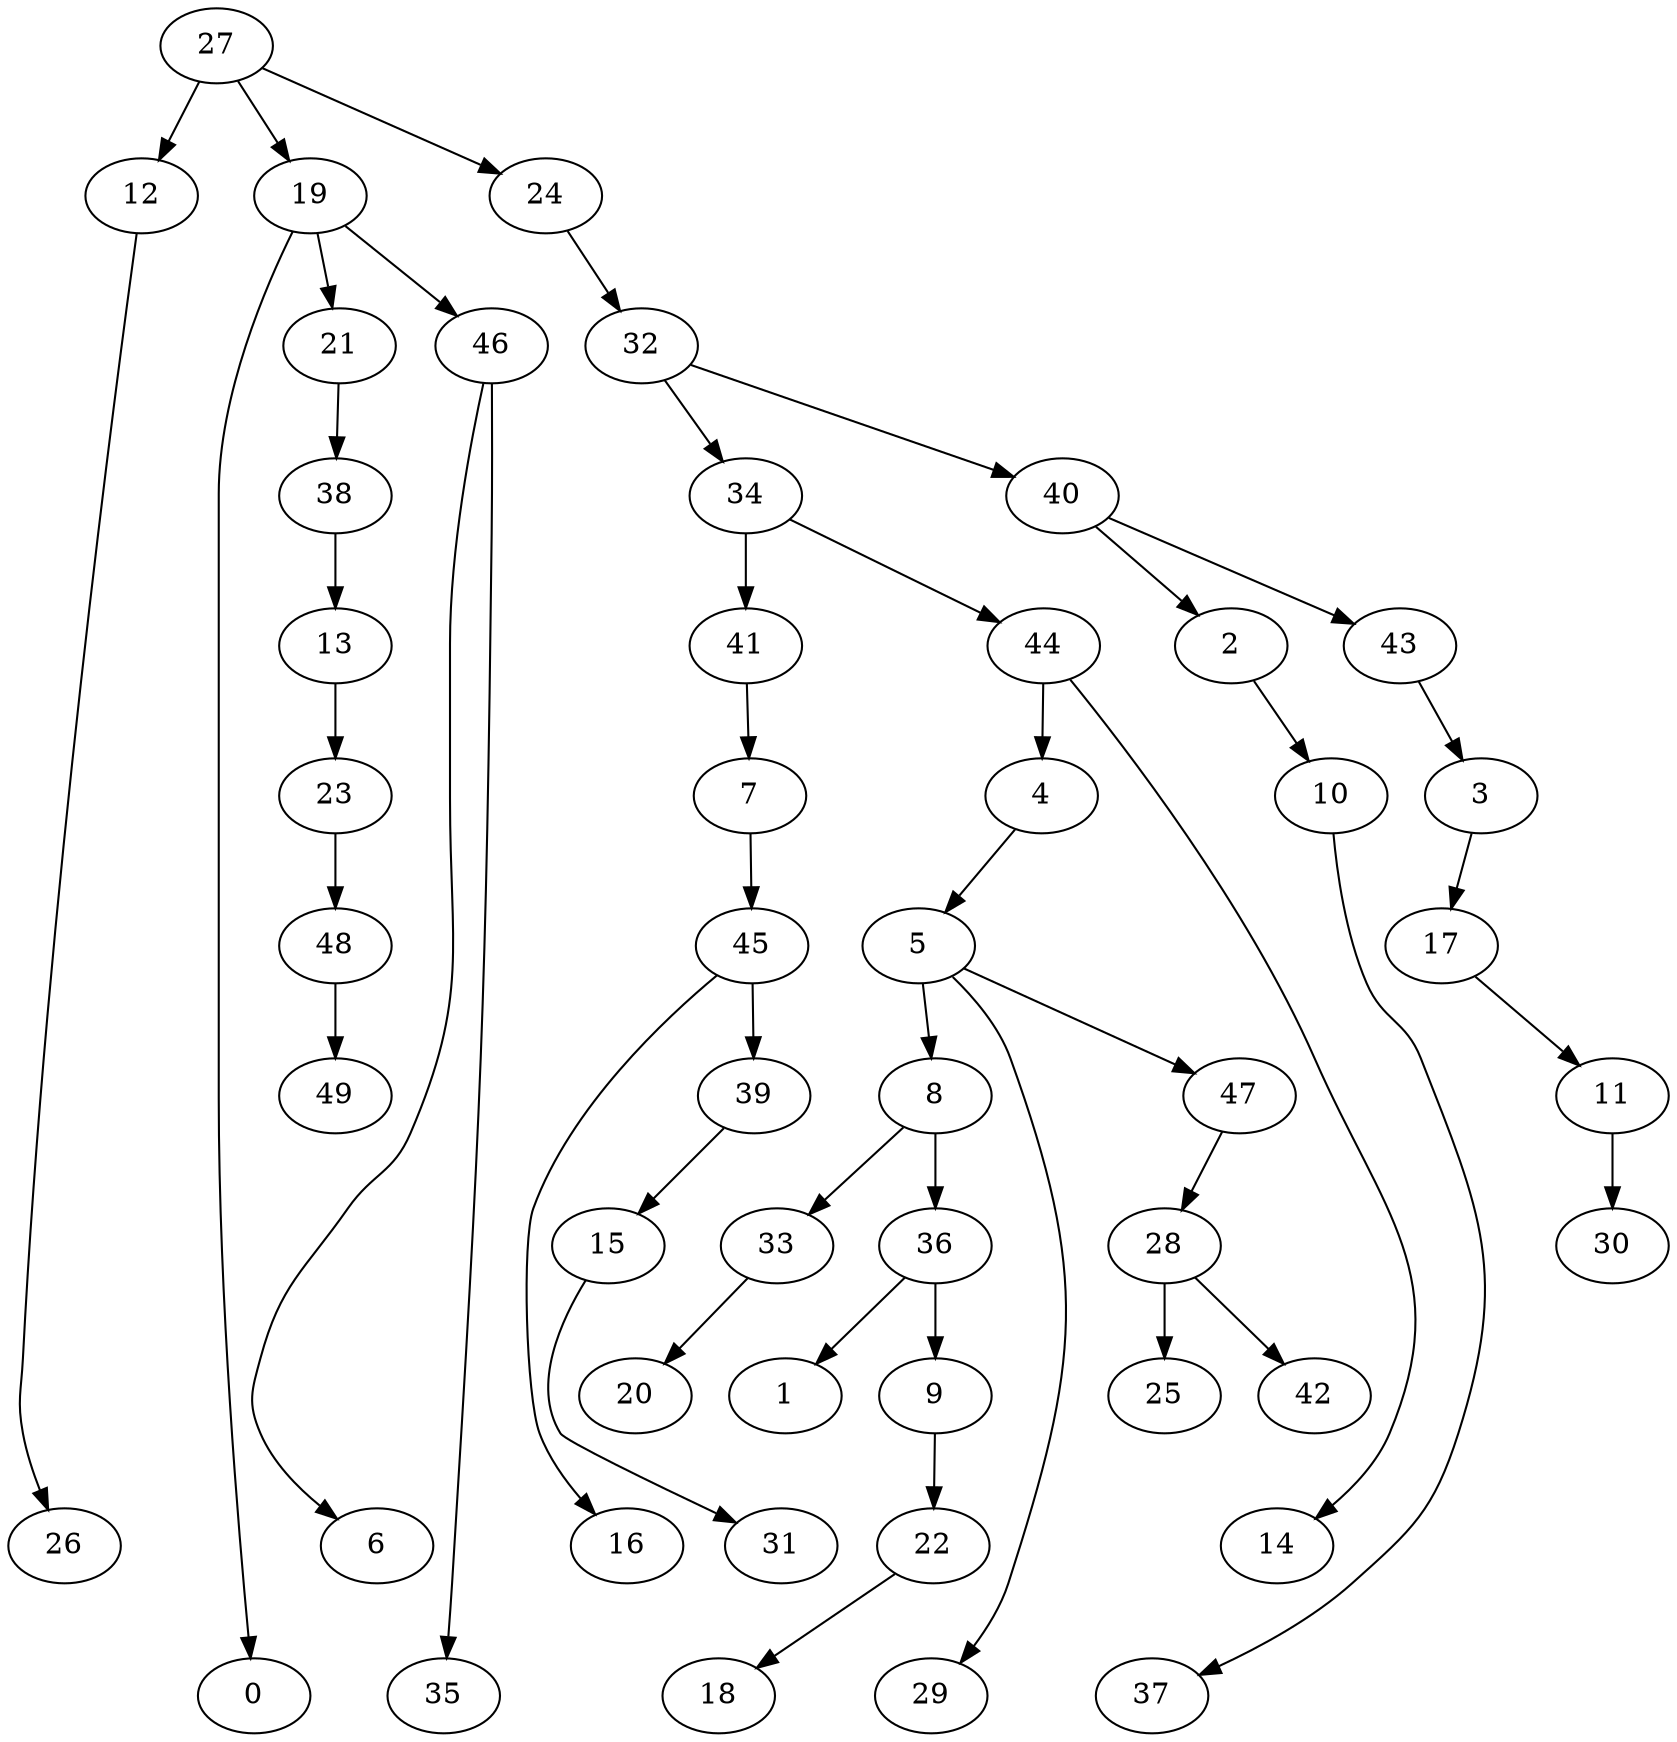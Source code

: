 digraph G {
    2;
    10;
    37;
    3;
    17;
    11;
    4;
    5;
    8;
    29;
    47;
    33;
    36;
    28;
    7;
    45;
    16;
    39;
    20;
    1;
    9;
    22;
    18;
    30;
    12;
    26;
    13;
    23;
    48;
    15;
    31;
    19;
    0;
    21;
    46;
    38;
    6;
    35;
    49;
    24;
    32;
    34;
    40;
    27;
    25;
    42;
    41;
    44;
    43;
    14;
    2 -> 10 [weight=0];
    10 -> 37 [weight=0];
    3 -> 17 [weight=0];
    17 -> 11 [weight=0];
    11 -> 30 [weight=0];
    4 -> 5 [weight=0];
    5 -> 8 [weight=0];
    5 -> 29 [weight=0];
    5 -> 47 [weight=0];
    8 -> 33 [weight=0];
    8 -> 36 [weight=0];
    47 -> 28 [weight=0];
    33 -> 20 [weight=0];
    36 -> 1 [weight=0];
    36 -> 9 [weight=1];
    28 -> 25 [weight=0];
    28 -> 42 [weight=0];
    7 -> 45 [weight=0];
    45 -> 16 [weight=0];
    45 -> 39 [weight=0];
    39 -> 15 [weight=0];
    9 -> 22 [weight=0];
    22 -> 18 [weight=0];
    12 -> 26 [weight=0];
    13 -> 23 [weight=0];
    23 -> 48 [weight=0];
    48 -> 49 [weight=0];
    15 -> 31 [weight=0];
    19 -> 0 [weight=0];
    19 -> 21 [weight=0];
    19 -> 46 [weight=0];
    21 -> 38 [weight=0];
    46 -> 6 [weight=0];
    46 -> 35 [weight=0];
    38 -> 13 [weight=0];
    24 -> 32 [weight=0];
    32 -> 34 [weight=0];
    32 -> 40 [weight=0];
    34 -> 41 [weight=0];
    34 -> 44 [weight=0];
    40 -> 2 [weight=0];
    40 -> 43 [weight=0];
    27 -> 12 [weight=0];
    27 -> 19 [weight=0];
    27 -> 24 [weight=0];
    41 -> 7 [weight=0];
    44 -> 4 [weight=0];
    44 -> 14 [weight=0];
    43 -> 3 [weight=0];
}
